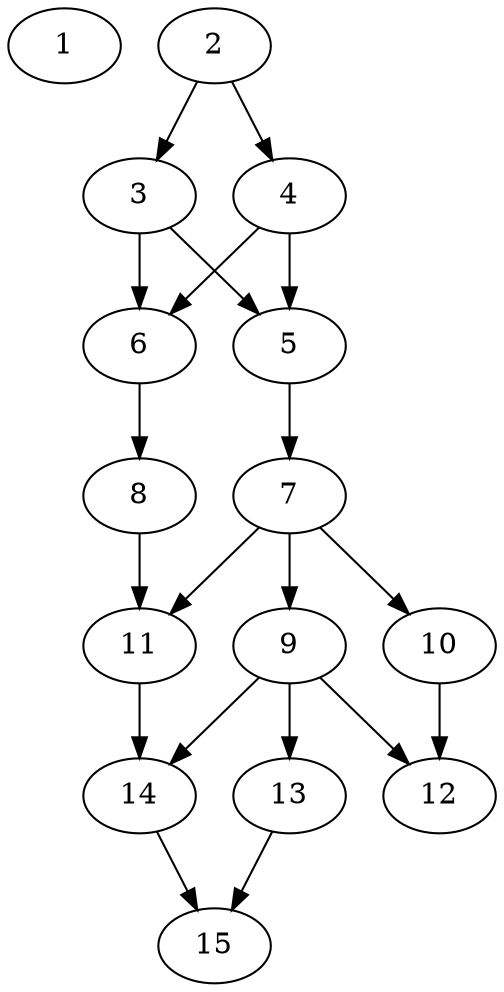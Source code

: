 // DAG automatically generated by daggen at Thu Oct  3 13:59:26 2019
// ./daggen --dot -n 15 --ccr 0.3 --fat 0.5 --regular 0.7 --density 0.7 --mindata 5242880 --maxdata 52428800 
digraph G {
  1 [size="168669867", alpha="0.01", expect_size="50600960"] 
  2 [size="83606187", alpha="0.12", expect_size="25081856"] 
  2 -> 3 [size ="25081856"]
  2 -> 4 [size ="25081856"]
  3 [size="95880533", alpha="0.09", expect_size="28764160"] 
  3 -> 5 [size ="28764160"]
  3 -> 6 [size ="28764160"]
  4 [size="170670080", alpha="0.09", expect_size="51201024"] 
  4 -> 5 [size ="51201024"]
  4 -> 6 [size ="51201024"]
  5 [size="157614080", alpha="0.04", expect_size="47284224"] 
  5 -> 7 [size ="47284224"]
  6 [size="21026133", alpha="0.08", expect_size="6307840"] 
  6 -> 8 [size ="6307840"]
  7 [size="33583787", alpha="0.13", expect_size="10075136"] 
  7 -> 9 [size ="10075136"]
  7 -> 10 [size ="10075136"]
  7 -> 11 [size ="10075136"]
  8 [size="44059307", alpha="0.12", expect_size="13217792"] 
  8 -> 11 [size ="13217792"]
  9 [size="90231467", alpha="0.01", expect_size="27069440"] 
  9 -> 12 [size ="27069440"]
  9 -> 13 [size ="27069440"]
  9 -> 14 [size ="27069440"]
  10 [size="160580267", alpha="0.14", expect_size="48174080"] 
  10 -> 12 [size ="48174080"]
  11 [size="101256533", alpha="0.08", expect_size="30376960"] 
  11 -> 14 [size ="30376960"]
  12 [size="111616000", alpha="0.20", expect_size="33484800"] 
  13 [size="52340053", alpha="0.07", expect_size="15702016"] 
  13 -> 15 [size ="15702016"]
  14 [size="121402027", alpha="0.15", expect_size="36420608"] 
  14 -> 15 [size ="36420608"]
  15 [size="35133440", alpha="0.19", expect_size="10540032"] 
}

